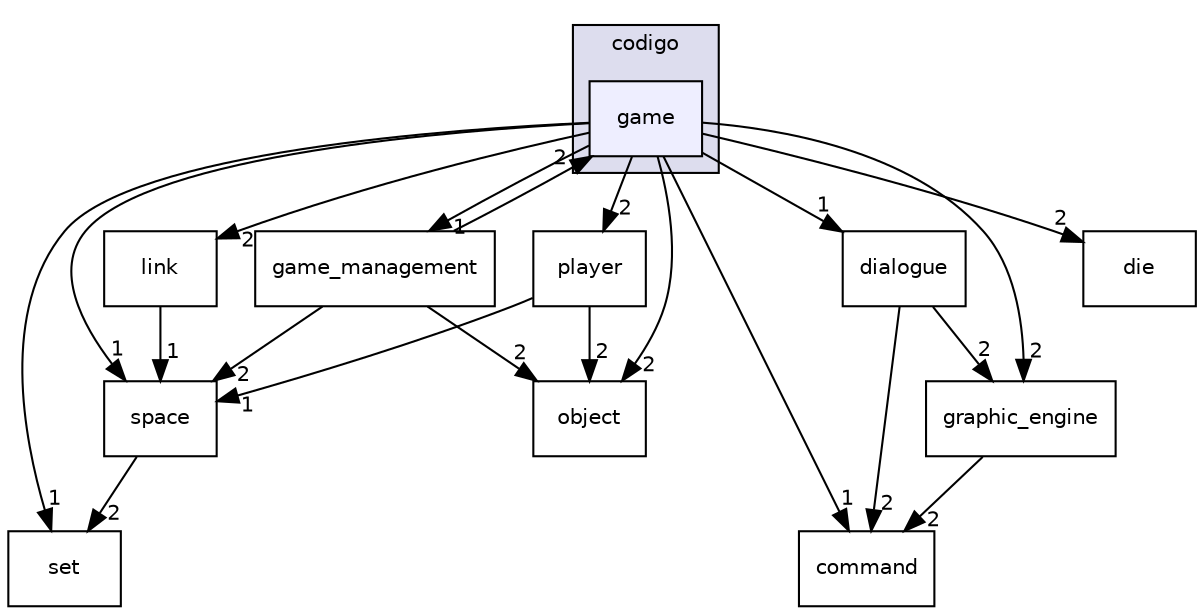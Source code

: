 digraph "codigo/game" {
  compound=true
  node [ fontsize="10", fontname="Helvetica"];
  edge [ labelfontsize="10", labelfontname="Helvetica"];
  subgraph clusterdir_4d7be947362df13686123d6563352e9b {
    graph [ bgcolor="#ddddee", pencolor="black", label="codigo" fontname="Helvetica", fontsize="10", URL="dir_4d7be947362df13686123d6563352e9b.html"]
  dir_b91f7ad47bcd5e6843d4013bb3558860 [shape=box, label="game", style="filled", fillcolor="#eeeeff", pencolor="black", URL="dir_b91f7ad47bcd5e6843d4013bb3558860.html"];
  }
  dir_e6b601db42ffef7cea81b066885d7fc1 [shape=box label="link" URL="dir_e6b601db42ffef7cea81b066885d7fc1.html"];
  dir_7519aa5ea0c1ce1a1fce47885c73a689 [shape=box label="command" URL="dir_7519aa5ea0c1ce1a1fce47885c73a689.html"];
  dir_f3965778b35498acc456b6ce53fd3363 [shape=box label="game_management" URL="dir_f3965778b35498acc456b6ce53fd3363.html"];
  dir_15bb7fce0bbed3f35a220f23af9231ce [shape=box label="dialogue" URL="dir_15bb7fce0bbed3f35a220f23af9231ce.html"];
  dir_ee881082ab34f410105dd7ba0e1d0100 [shape=box label="space" URL="dir_ee881082ab34f410105dd7ba0e1d0100.html"];
  dir_590ae2fe079912bab70e3a254c71471e [shape=box label="die" URL="dir_590ae2fe079912bab70e3a254c71471e.html"];
  dir_cad3b46c17f63830d2479fbcffdc5124 [shape=box label="player" URL="dir_cad3b46c17f63830d2479fbcffdc5124.html"];
  dir_3bd2694cd052b4d79e2dbd65992cbe80 [shape=box label="graphic_engine" URL="dir_3bd2694cd052b4d79e2dbd65992cbe80.html"];
  dir_06dd021dbc17d4a60f5b3079ad96acb2 [shape=box label="object" URL="dir_06dd021dbc17d4a60f5b3079ad96acb2.html"];
  dir_6c0f8027041900f52b7a757a3b7a8063 [shape=box label="set" URL="dir_6c0f8027041900f52b7a757a3b7a8063.html"];
  dir_e6b601db42ffef7cea81b066885d7fc1->dir_ee881082ab34f410105dd7ba0e1d0100 [headlabel="1", labeldistance=1.5 headhref="dir_000011_000015.html"];
  dir_f3965778b35498acc456b6ce53fd3363->dir_ee881082ab34f410105dd7ba0e1d0100 [headlabel="2", labeldistance=1.5 headhref="dir_000006_000015.html"];
  dir_f3965778b35498acc456b6ce53fd3363->dir_b91f7ad47bcd5e6843d4013bb3558860 [headlabel="2", labeldistance=1.5 headhref="dir_000006_000004.html"];
  dir_f3965778b35498acc456b6ce53fd3363->dir_06dd021dbc17d4a60f5b3079ad96acb2 [headlabel="2", labeldistance=1.5 headhref="dir_000006_000012.html"];
  dir_15bb7fce0bbed3f35a220f23af9231ce->dir_7519aa5ea0c1ce1a1fce47885c73a689 [headlabel="2", labeldistance=1.5 headhref="dir_000002_000001.html"];
  dir_15bb7fce0bbed3f35a220f23af9231ce->dir_3bd2694cd052b4d79e2dbd65992cbe80 [headlabel="2", labeldistance=1.5 headhref="dir_000002_000009.html"];
  dir_ee881082ab34f410105dd7ba0e1d0100->dir_6c0f8027041900f52b7a757a3b7a8063 [headlabel="2", labeldistance=1.5 headhref="dir_000015_000014.html"];
  dir_cad3b46c17f63830d2479fbcffdc5124->dir_ee881082ab34f410105dd7ba0e1d0100 [headlabel="1", labeldistance=1.5 headhref="dir_000013_000015.html"];
  dir_cad3b46c17f63830d2479fbcffdc5124->dir_06dd021dbc17d4a60f5b3079ad96acb2 [headlabel="2", labeldistance=1.5 headhref="dir_000013_000012.html"];
  dir_b91f7ad47bcd5e6843d4013bb3558860->dir_e6b601db42ffef7cea81b066885d7fc1 [headlabel="2", labeldistance=1.5 headhref="dir_000004_000011.html"];
  dir_b91f7ad47bcd5e6843d4013bb3558860->dir_7519aa5ea0c1ce1a1fce47885c73a689 [headlabel="1", labeldistance=1.5 headhref="dir_000004_000001.html"];
  dir_b91f7ad47bcd5e6843d4013bb3558860->dir_f3965778b35498acc456b6ce53fd3363 [headlabel="1", labeldistance=1.5 headhref="dir_000004_000006.html"];
  dir_b91f7ad47bcd5e6843d4013bb3558860->dir_15bb7fce0bbed3f35a220f23af9231ce [headlabel="1", labeldistance=1.5 headhref="dir_000004_000002.html"];
  dir_b91f7ad47bcd5e6843d4013bb3558860->dir_ee881082ab34f410105dd7ba0e1d0100 [headlabel="1", labeldistance=1.5 headhref="dir_000004_000015.html"];
  dir_b91f7ad47bcd5e6843d4013bb3558860->dir_590ae2fe079912bab70e3a254c71471e [headlabel="2", labeldistance=1.5 headhref="dir_000004_000003.html"];
  dir_b91f7ad47bcd5e6843d4013bb3558860->dir_cad3b46c17f63830d2479fbcffdc5124 [headlabel="2", labeldistance=1.5 headhref="dir_000004_000013.html"];
  dir_b91f7ad47bcd5e6843d4013bb3558860->dir_3bd2694cd052b4d79e2dbd65992cbe80 [headlabel="2", labeldistance=1.5 headhref="dir_000004_000009.html"];
  dir_b91f7ad47bcd5e6843d4013bb3558860->dir_06dd021dbc17d4a60f5b3079ad96acb2 [headlabel="2", labeldistance=1.5 headhref="dir_000004_000012.html"];
  dir_b91f7ad47bcd5e6843d4013bb3558860->dir_6c0f8027041900f52b7a757a3b7a8063 [headlabel="1", labeldistance=1.5 headhref="dir_000004_000014.html"];
  dir_3bd2694cd052b4d79e2dbd65992cbe80->dir_7519aa5ea0c1ce1a1fce47885c73a689 [headlabel="2", labeldistance=1.5 headhref="dir_000009_000001.html"];
}
